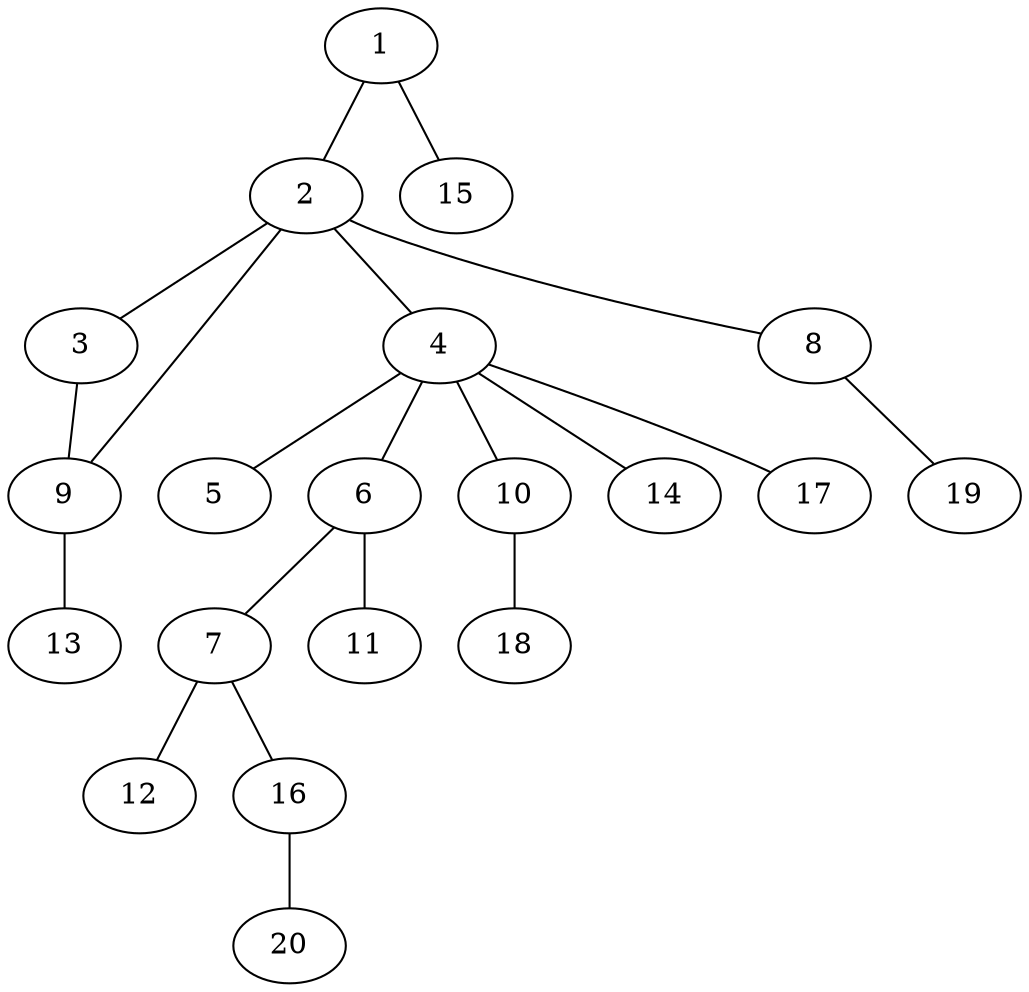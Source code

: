graph graphname {1--2
1--15
2--3
2--4
2--8
2--9
3--9
4--5
4--6
4--10
4--14
4--17
6--7
6--11
7--12
7--16
8--19
9--13
10--18
16--20
}